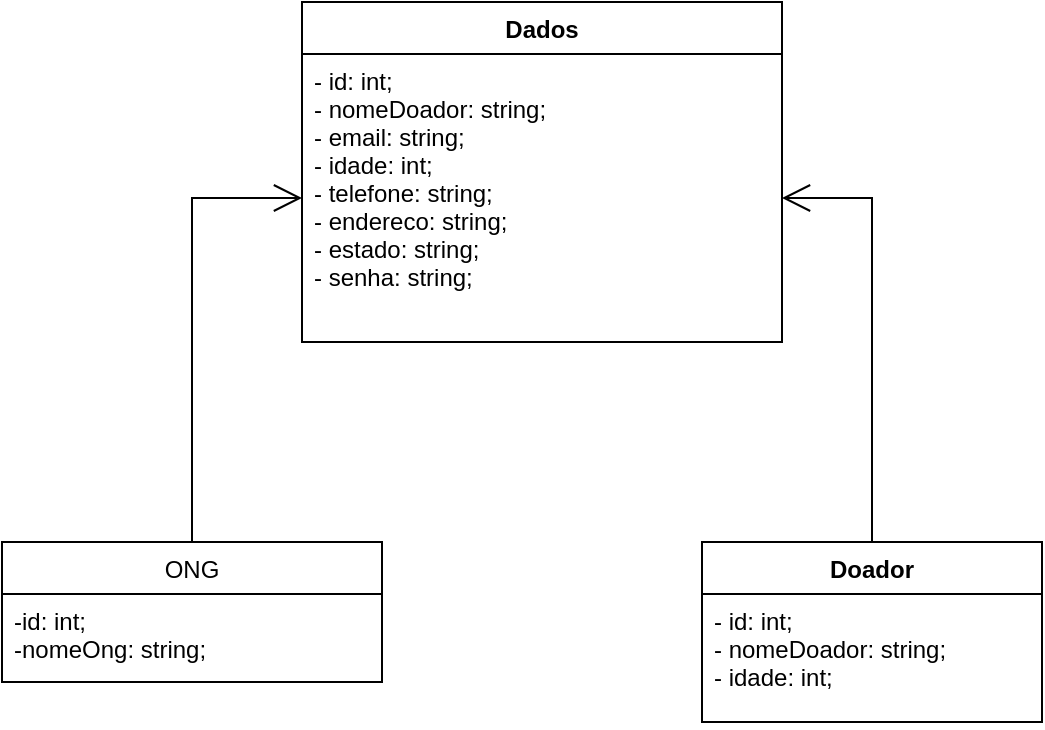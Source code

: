 <mxfile version="16.0.3" type="device"><diagram name="Page-1" id="e7e014a7-5840-1c2e-5031-d8a46d1fe8dd"><mxGraphModel dx="766" dy="496" grid="1" gridSize="10" guides="1" tooltips="1" connect="1" arrows="1" fold="1" page="1" pageScale="1" pageWidth="1169" pageHeight="826" background="none" math="0" shadow="0"><root><mxCell id="0"/><mxCell id="1" parent="0"/><mxCell id="p31kVknKZdXm5E0Dejss-47" value="Dados" style="swimlane;fontStyle=1;align=center;verticalAlign=top;childLayout=stackLayout;horizontal=1;startSize=26;horizontalStack=0;resizeParent=1;resizeParentMax=0;resizeLast=0;collapsible=1;marginBottom=0;" parent="1" vertex="1"><mxGeometry x="200" y="130" width="240" height="170" as="geometry"/></mxCell><mxCell id="8KDAfJ9rvC4iK5mJ8YgF-39" value="Doador" style="swimlane;fontStyle=1;align=center;verticalAlign=top;childLayout=stackLayout;horizontal=1;startSize=26;horizontalStack=0;resizeParent=1;resizeParentMax=0;resizeLast=0;collapsible=1;marginBottom=0;" parent="1" vertex="1"><mxGeometry x="400" y="400" width="170" height="90" as="geometry"/></mxCell><mxCell id="8KDAfJ9rvC4iK5mJ8YgF-40" value="- id: int;&#10;- nomeDoador: string;&#10;- idade: int;" style="text;strokeColor=none;fillColor=none;align=left;verticalAlign=top;spacingLeft=4;spacingRight=4;overflow=hidden;rotatable=0;points=[[0,0.5],[1,0.5]];portConstraint=eastwest;" parent="8KDAfJ9rvC4iK5mJ8YgF-39" vertex="1"><mxGeometry y="26" width="170" height="64" as="geometry"/></mxCell><mxCell id="ISf-LmgpCnnVOuybwMND-6" value="ONG" style="swimlane;fontStyle=0;childLayout=stackLayout;horizontal=1;startSize=26;fillColor=none;horizontalStack=0;resizeParent=1;resizeParentMax=0;resizeLast=0;collapsible=1;marginBottom=0;" parent="1" vertex="1"><mxGeometry x="50" y="400" width="190" height="70" as="geometry"/></mxCell><mxCell id="ISf-LmgpCnnVOuybwMND-7" value="-id: int;&#10;-nomeOng: string;&#10;" style="text;strokeColor=none;fillColor=none;align=left;verticalAlign=top;spacingLeft=4;spacingRight=4;overflow=hidden;rotatable=0;points=[[0,0.5],[1,0.5]];portConstraint=eastwest;" parent="ISf-LmgpCnnVOuybwMND-6" vertex="1"><mxGeometry y="26" width="190" height="44" as="geometry"/></mxCell><mxCell id="p31kVknKZdXm5E0Dejss-48" value="- id: int;&#10;- nomeDoador: string;&#10;- email: string;&#10;- idade: int;&#10;- telefone: string;&#10;- endereco: string;&#10;- estado: string;&#10;- senha: string;&#10;" style="text;strokeColor=none;fillColor=none;align=left;verticalAlign=top;spacingLeft=4;spacingRight=4;overflow=hidden;rotatable=0;points=[[0,0.5],[1,0.5]];portConstraint=eastwest;" parent="1" vertex="1"><mxGeometry x="200" y="156" width="240" height="144" as="geometry"/></mxCell><mxCell id="fXqH9rs8I7IjZLxKNi9l-1" value="" style="endArrow=open;endFill=1;endSize=12;html=1;rounded=0;exitX=0.5;exitY=0;exitDx=0;exitDy=0;entryX=0;entryY=0.5;entryDx=0;entryDy=0;" edge="1" parent="1" source="ISf-LmgpCnnVOuybwMND-6" target="p31kVknKZdXm5E0Dejss-48"><mxGeometry width="160" relative="1" as="geometry"><mxPoint x="120" y="360" as="sourcePoint"/><mxPoint x="280" y="360" as="targetPoint"/><Array as="points"><mxPoint x="145" y="228"/></Array></mxGeometry></mxCell><mxCell id="fXqH9rs8I7IjZLxKNi9l-2" value="" style="endArrow=open;endFill=1;endSize=12;html=1;rounded=0;exitX=0.5;exitY=0;exitDx=0;exitDy=0;entryX=1;entryY=0.5;entryDx=0;entryDy=0;" edge="1" parent="1" source="8KDAfJ9rvC4iK5mJ8YgF-39" target="p31kVknKZdXm5E0Dejss-48"><mxGeometry width="160" relative="1" as="geometry"><mxPoint x="480" y="314" as="sourcePoint"/><mxPoint x="535" y="142" as="targetPoint"/><Array as="points"><mxPoint x="485" y="228"/></Array></mxGeometry></mxCell></root></mxGraphModel></diagram></mxfile>